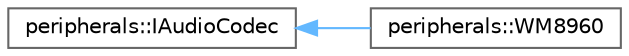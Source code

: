 digraph "Graphical Class Hierarchy"
{
 // LATEX_PDF_SIZE
  bgcolor="transparent";
  edge [fontname=Helvetica,fontsize=10,labelfontname=Helvetica,labelfontsize=10];
  node [fontname=Helvetica,fontsize=10,shape=box,height=0.2,width=0.4];
  rankdir="LR";
  Node0 [id="Node000000",label="peripherals::IAudioCodec",height=0.2,width=0.4,color="grey40", fillcolor="white", style="filled",URL="$classperipherals_1_1_i_audio_codec.html",tooltip=" "];
  Node0 -> Node1 [id="edge552_Node000000_Node000001",dir="back",color="steelblue1",style="solid",tooltip=" "];
  Node1 [id="Node000001",label="peripherals::WM8960",height=0.2,width=0.4,color="grey40", fillcolor="white", style="filled",URL="$classperipherals_1_1_w_m8960.html",tooltip=" "];
}
